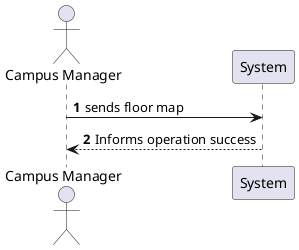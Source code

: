 @startuml ProcessView
'https://plantuml.com/sequence-diagram

autonumber
actor "Campus Manager" as CM

CM -> System: sends floor map
CM <-- System: Informs operation success

@enduml
